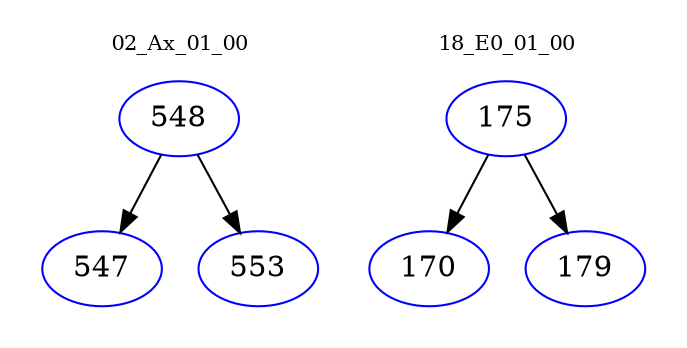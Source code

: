 digraph{
subgraph cluster_0 {
color = white
label = "02_Ax_01_00";
fontsize=10;
T0_548 [label="548", color="blue"]
T0_548 -> T0_547 [color="black"]
T0_547 [label="547", color="blue"]
T0_548 -> T0_553 [color="black"]
T0_553 [label="553", color="blue"]
}
subgraph cluster_1 {
color = white
label = "18_E0_01_00";
fontsize=10;
T1_175 [label="175", color="blue"]
T1_175 -> T1_170 [color="black"]
T1_170 [label="170", color="blue"]
T1_175 -> T1_179 [color="black"]
T1_179 [label="179", color="blue"]
}
}
